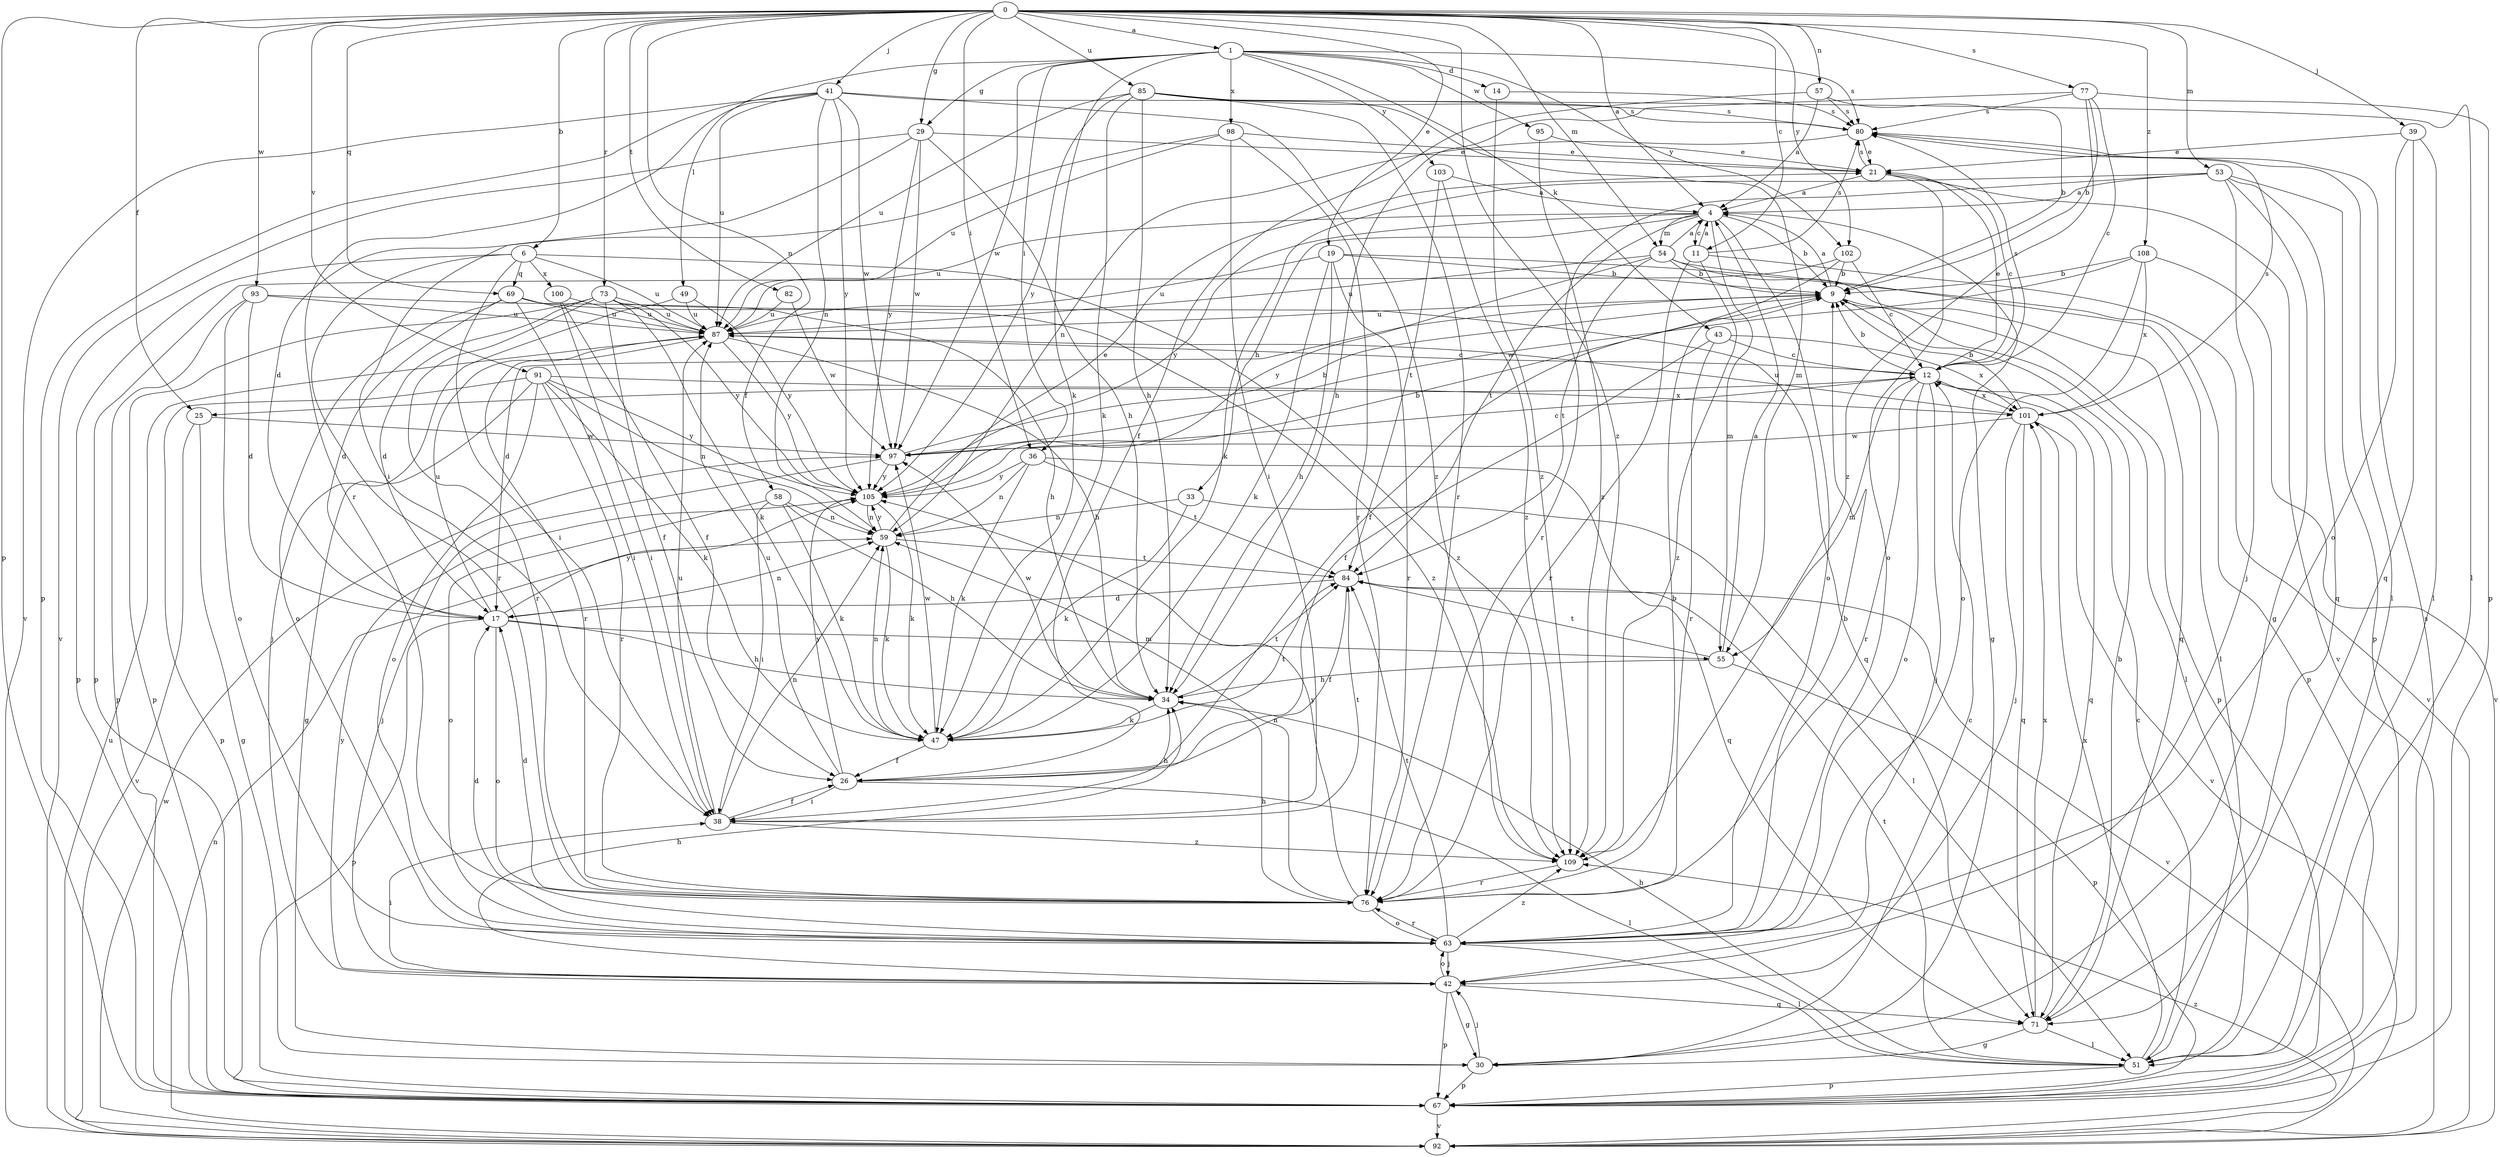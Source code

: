 strict digraph  {
0;
1;
4;
6;
9;
11;
12;
14;
17;
19;
21;
25;
26;
29;
30;
33;
34;
36;
38;
39;
41;
42;
43;
47;
49;
51;
53;
54;
55;
57;
58;
59;
63;
67;
69;
71;
73;
76;
77;
80;
82;
84;
85;
87;
91;
92;
93;
95;
97;
98;
100;
101;
102;
103;
105;
108;
109;
0 -> 1  [label=a];
0 -> 4  [label=a];
0 -> 6  [label=b];
0 -> 11  [label=c];
0 -> 19  [label=e];
0 -> 25  [label=f];
0 -> 29  [label=g];
0 -> 36  [label=i];
0 -> 39  [label=j];
0 -> 41  [label=j];
0 -> 53  [label=m];
0 -> 54  [label=m];
0 -> 57  [label=n];
0 -> 58  [label=n];
0 -> 67  [label=p];
0 -> 69  [label=q];
0 -> 73  [label=r];
0 -> 77  [label=s];
0 -> 82  [label=t];
0 -> 85  [label=u];
0 -> 91  [label=v];
0 -> 93  [label=w];
0 -> 102  [label=y];
0 -> 108  [label=z];
0 -> 109  [label=z];
1 -> 14  [label=d];
1 -> 29  [label=g];
1 -> 36  [label=i];
1 -> 43  [label=k];
1 -> 47  [label=k];
1 -> 49  [label=l];
1 -> 80  [label=s];
1 -> 95  [label=w];
1 -> 97  [label=w];
1 -> 98  [label=x];
1 -> 102  [label=y];
1 -> 103  [label=y];
4 -> 9  [label=b];
4 -> 11  [label=c];
4 -> 30  [label=g];
4 -> 33  [label=h];
4 -> 54  [label=m];
4 -> 55  [label=m];
4 -> 63  [label=o];
4 -> 84  [label=t];
4 -> 87  [label=u];
4 -> 105  [label=y];
6 -> 38  [label=i];
6 -> 67  [label=p];
6 -> 69  [label=q];
6 -> 76  [label=r];
6 -> 87  [label=u];
6 -> 100  [label=x];
6 -> 109  [label=z];
9 -> 4  [label=a];
9 -> 17  [label=d];
9 -> 51  [label=l];
9 -> 67  [label=p];
9 -> 87  [label=u];
11 -> 4  [label=a];
11 -> 76  [label=r];
11 -> 80  [label=s];
11 -> 92  [label=v];
11 -> 109  [label=z];
12 -> 9  [label=b];
12 -> 21  [label=e];
12 -> 25  [label=f];
12 -> 42  [label=j];
12 -> 55  [label=m];
12 -> 63  [label=o];
12 -> 71  [label=q];
12 -> 76  [label=r];
12 -> 80  [label=s];
12 -> 101  [label=x];
14 -> 80  [label=s];
14 -> 109  [label=z];
17 -> 34  [label=h];
17 -> 55  [label=m];
17 -> 59  [label=n];
17 -> 63  [label=o];
17 -> 67  [label=p];
17 -> 87  [label=u];
17 -> 105  [label=y];
19 -> 9  [label=b];
19 -> 34  [label=h];
19 -> 47  [label=k];
19 -> 67  [label=p];
19 -> 76  [label=r];
19 -> 87  [label=u];
21 -> 4  [label=a];
21 -> 12  [label=c];
21 -> 63  [label=o];
21 -> 80  [label=s];
21 -> 92  [label=v];
25 -> 30  [label=g];
25 -> 92  [label=v];
25 -> 97  [label=w];
26 -> 38  [label=i];
26 -> 51  [label=l];
26 -> 87  [label=u];
26 -> 105  [label=y];
29 -> 21  [label=e];
29 -> 34  [label=h];
29 -> 38  [label=i];
29 -> 92  [label=v];
29 -> 97  [label=w];
29 -> 105  [label=y];
30 -> 12  [label=c];
30 -> 42  [label=j];
30 -> 67  [label=p];
33 -> 47  [label=k];
33 -> 51  [label=l];
33 -> 59  [label=n];
34 -> 47  [label=k];
34 -> 84  [label=t];
34 -> 97  [label=w];
36 -> 47  [label=k];
36 -> 59  [label=n];
36 -> 71  [label=q];
36 -> 84  [label=t];
36 -> 105  [label=y];
38 -> 26  [label=f];
38 -> 34  [label=h];
38 -> 59  [label=n];
38 -> 84  [label=t];
38 -> 87  [label=u];
38 -> 109  [label=z];
39 -> 21  [label=e];
39 -> 51  [label=l];
39 -> 63  [label=o];
39 -> 71  [label=q];
41 -> 59  [label=n];
41 -> 67  [label=p];
41 -> 76  [label=r];
41 -> 80  [label=s];
41 -> 87  [label=u];
41 -> 92  [label=v];
41 -> 97  [label=w];
41 -> 105  [label=y];
41 -> 109  [label=z];
42 -> 30  [label=g];
42 -> 34  [label=h];
42 -> 38  [label=i];
42 -> 63  [label=o];
42 -> 67  [label=p];
42 -> 71  [label=q];
42 -> 105  [label=y];
43 -> 12  [label=c];
43 -> 26  [label=f];
43 -> 76  [label=r];
43 -> 101  [label=x];
47 -> 26  [label=f];
47 -> 59  [label=n];
47 -> 84  [label=t];
47 -> 97  [label=w];
49 -> 42  [label=j];
49 -> 87  [label=u];
49 -> 105  [label=y];
51 -> 12  [label=c];
51 -> 34  [label=h];
51 -> 67  [label=p];
51 -> 84  [label=t];
51 -> 101  [label=x];
53 -> 4  [label=a];
53 -> 30  [label=g];
53 -> 42  [label=j];
53 -> 47  [label=k];
53 -> 67  [label=p];
53 -> 71  [label=q];
53 -> 76  [label=r];
54 -> 4  [label=a];
54 -> 9  [label=b];
54 -> 51  [label=l];
54 -> 71  [label=q];
54 -> 84  [label=t];
54 -> 87  [label=u];
54 -> 105  [label=y];
55 -> 4  [label=a];
55 -> 34  [label=h];
55 -> 67  [label=p];
55 -> 84  [label=t];
57 -> 4  [label=a];
57 -> 9  [label=b];
57 -> 26  [label=f];
57 -> 80  [label=s];
58 -> 34  [label=h];
58 -> 38  [label=i];
58 -> 47  [label=k];
58 -> 59  [label=n];
58 -> 63  [label=o];
59 -> 21  [label=e];
59 -> 47  [label=k];
59 -> 84  [label=t];
59 -> 105  [label=y];
63 -> 9  [label=b];
63 -> 17  [label=d];
63 -> 42  [label=j];
63 -> 51  [label=l];
63 -> 76  [label=r];
63 -> 84  [label=t];
63 -> 109  [label=z];
67 -> 80  [label=s];
67 -> 92  [label=v];
69 -> 17  [label=d];
69 -> 38  [label=i];
69 -> 63  [label=o];
69 -> 87  [label=u];
69 -> 109  [label=z];
71 -> 9  [label=b];
71 -> 30  [label=g];
71 -> 51  [label=l];
71 -> 101  [label=x];
73 -> 17  [label=d];
73 -> 26  [label=f];
73 -> 47  [label=k];
73 -> 67  [label=p];
73 -> 71  [label=q];
73 -> 76  [label=r];
73 -> 87  [label=u];
73 -> 105  [label=y];
76 -> 9  [label=b];
76 -> 17  [label=d];
76 -> 34  [label=h];
76 -> 59  [label=n];
76 -> 63  [label=o];
76 -> 105  [label=y];
77 -> 9  [label=b];
77 -> 12  [label=c];
77 -> 34  [label=h];
77 -> 67  [label=p];
77 -> 80  [label=s];
77 -> 109  [label=z];
80 -> 21  [label=e];
80 -> 51  [label=l];
80 -> 59  [label=n];
82 -> 87  [label=u];
82 -> 97  [label=w];
84 -> 17  [label=d];
84 -> 26  [label=f];
84 -> 92  [label=v];
85 -> 34  [label=h];
85 -> 47  [label=k];
85 -> 51  [label=l];
85 -> 55  [label=m];
85 -> 76  [label=r];
85 -> 80  [label=s];
85 -> 87  [label=u];
85 -> 105  [label=y];
87 -> 12  [label=c];
87 -> 34  [label=h];
87 -> 76  [label=r];
87 -> 105  [label=y];
91 -> 30  [label=g];
91 -> 47  [label=k];
91 -> 59  [label=n];
91 -> 63  [label=o];
91 -> 67  [label=p];
91 -> 76  [label=r];
91 -> 101  [label=x];
91 -> 105  [label=y];
92 -> 59  [label=n];
92 -> 87  [label=u];
92 -> 97  [label=w];
92 -> 109  [label=z];
93 -> 17  [label=d];
93 -> 34  [label=h];
93 -> 63  [label=o];
93 -> 67  [label=p];
93 -> 87  [label=u];
95 -> 21  [label=e];
95 -> 109  [label=z];
97 -> 9  [label=b];
97 -> 12  [label=c];
97 -> 42  [label=j];
97 -> 105  [label=y];
98 -> 17  [label=d];
98 -> 21  [label=e];
98 -> 38  [label=i];
98 -> 76  [label=r];
98 -> 87  [label=u];
100 -> 26  [label=f];
100 -> 38  [label=i];
100 -> 87  [label=u];
101 -> 9  [label=b];
101 -> 42  [label=j];
101 -> 71  [label=q];
101 -> 80  [label=s];
101 -> 87  [label=u];
101 -> 92  [label=v];
101 -> 97  [label=w];
102 -> 9  [label=b];
102 -> 12  [label=c];
102 -> 26  [label=f];
102 -> 67  [label=p];
103 -> 4  [label=a];
103 -> 84  [label=t];
103 -> 109  [label=z];
105 -> 9  [label=b];
105 -> 47  [label=k];
105 -> 59  [label=n];
108 -> 9  [label=b];
108 -> 63  [label=o];
108 -> 92  [label=v];
108 -> 97  [label=w];
108 -> 101  [label=x];
109 -> 76  [label=r];
}
